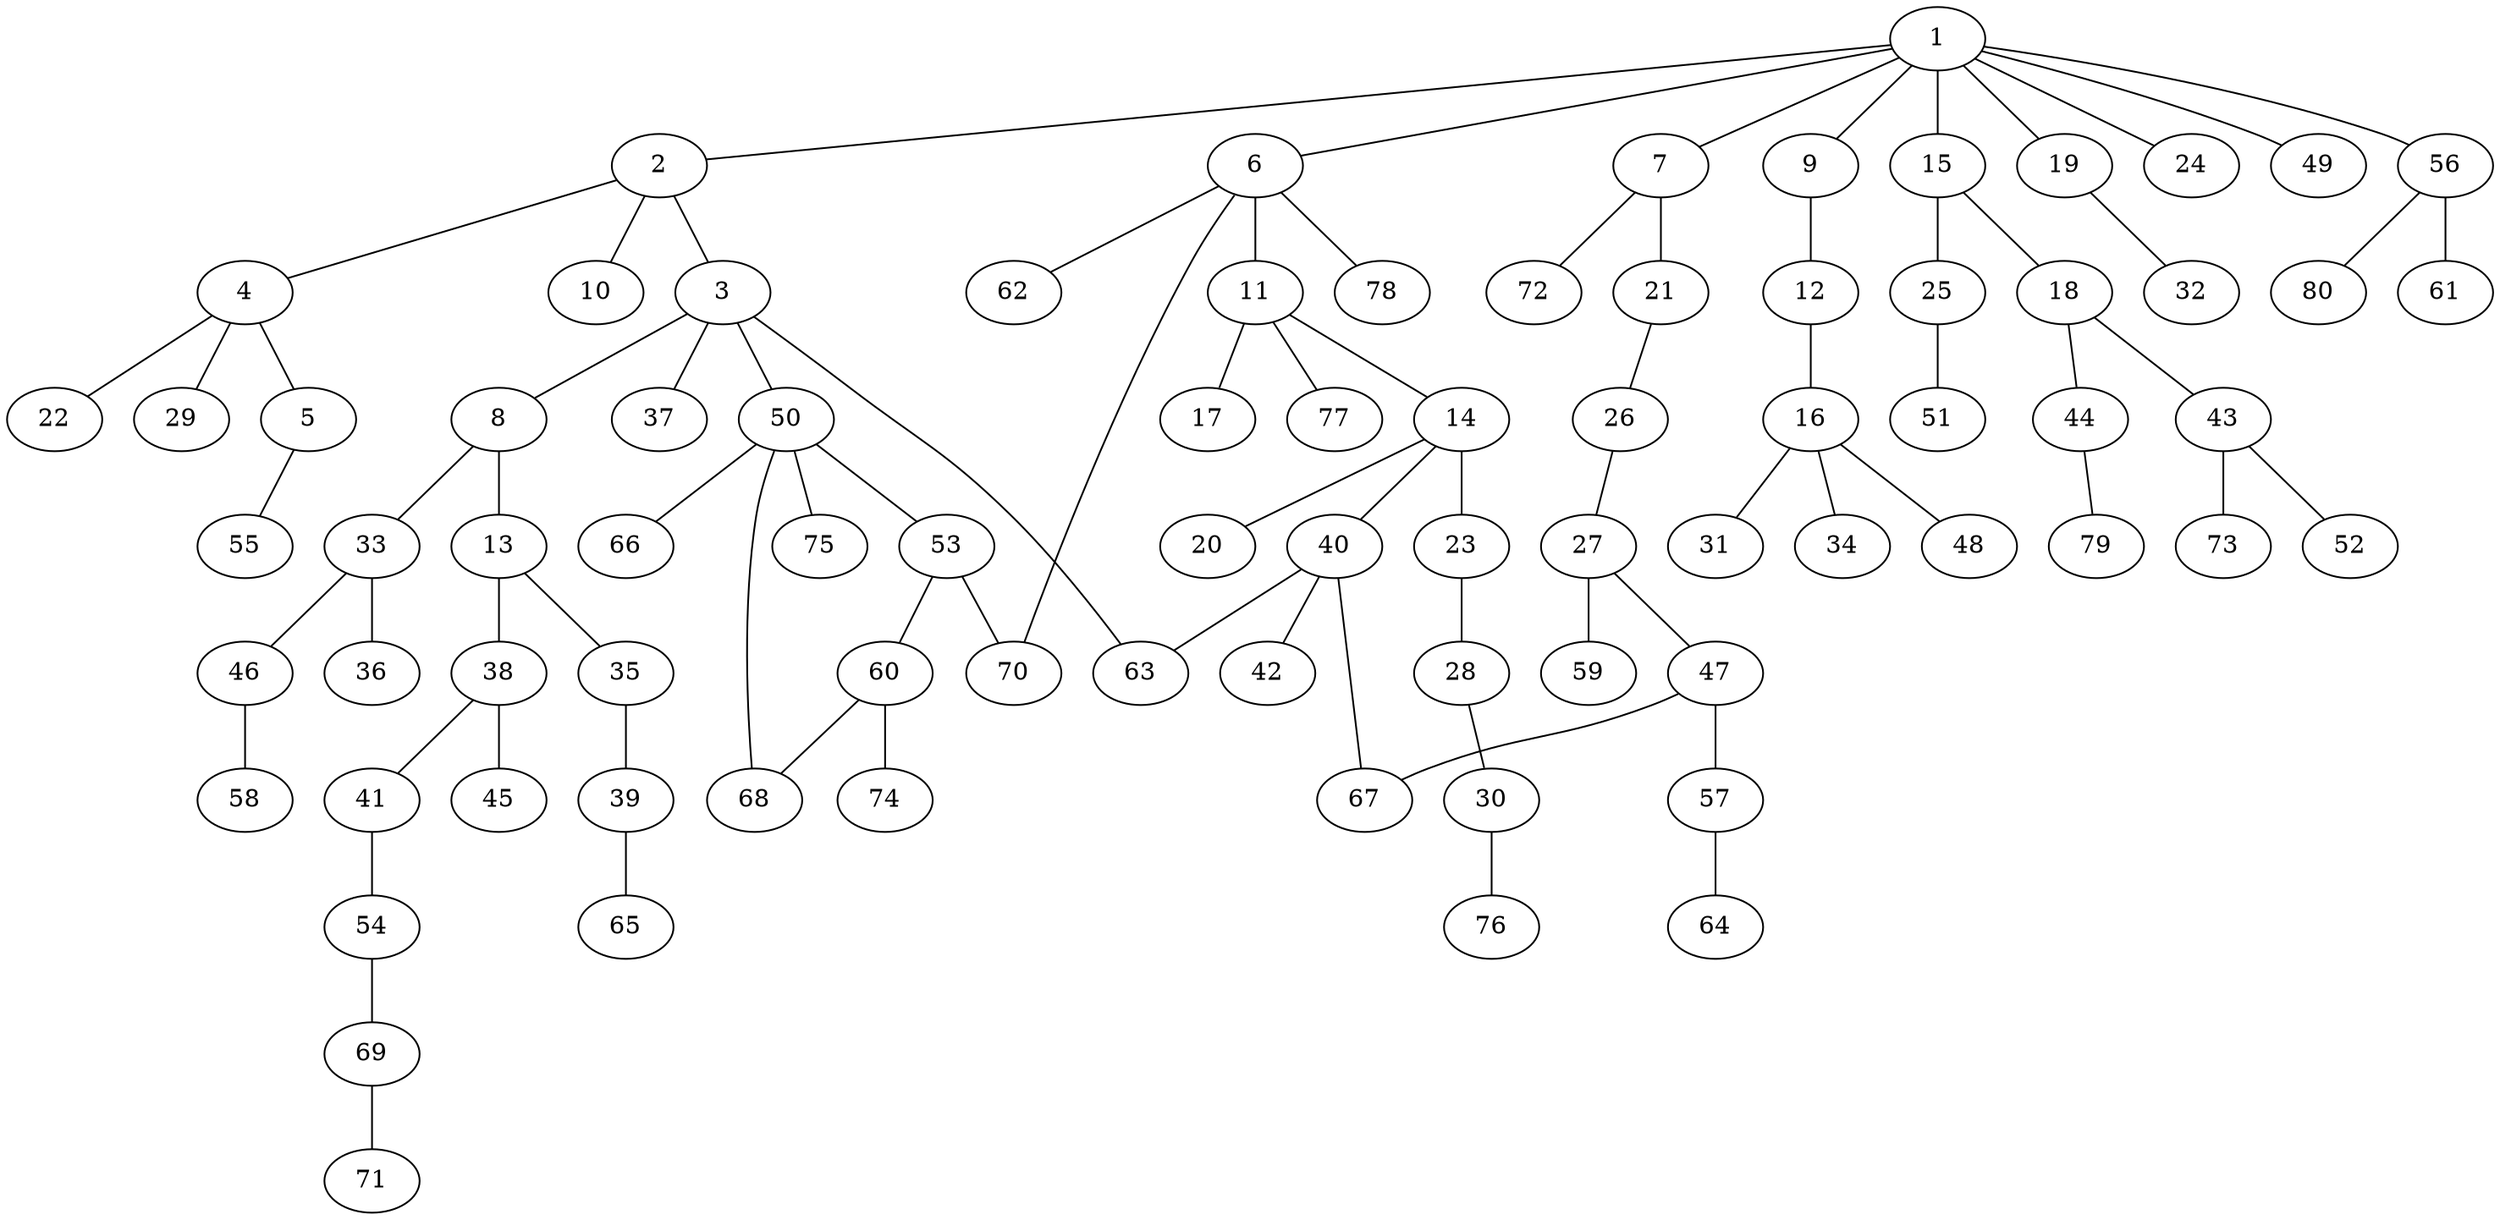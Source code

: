 graph graphname {1--2
1--6
1--7
1--9
1--15
1--19
1--24
1--49
1--56
2--3
2--4
2--10
3--8
3--37
3--50
3--63
4--5
4--22
4--29
5--55
6--11
6--62
6--70
6--78
7--21
7--72
8--13
8--33
9--12
11--14
11--17
11--77
12--16
13--35
13--38
14--20
14--23
14--40
15--18
15--25
16--31
16--34
16--48
18--43
18--44
19--32
21--26
23--28
25--51
26--27
27--47
27--59
28--30
30--76
33--36
33--46
35--39
38--41
38--45
39--65
40--42
40--63
40--67
41--54
43--52
43--73
44--79
46--58
47--57
47--67
50--53
50--66
50--68
50--75
53--60
53--70
54--69
56--61
56--80
57--64
60--68
60--74
69--71
}
